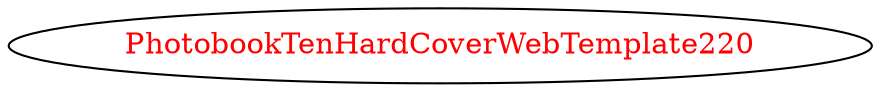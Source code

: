 digraph dependencyGraph {
 concentrate=true;
 ranksep="2.0";
 rankdir="LR"; 
 splines="ortho";
"PhotobookTenHardCoverWebTemplate220" [fontcolor="red"];
}